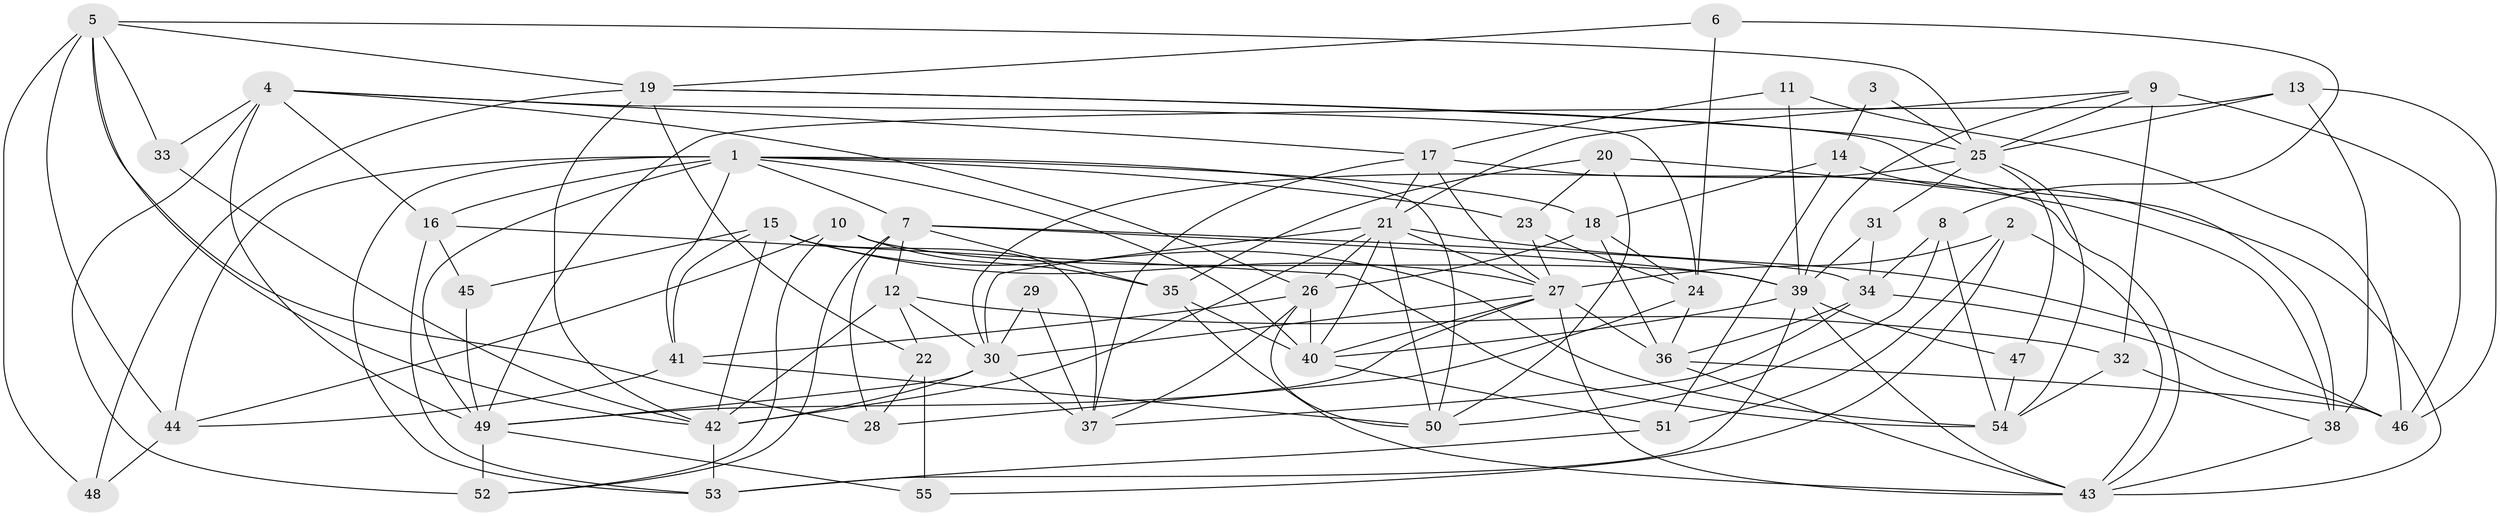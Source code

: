 // original degree distribution, {6: 0.06422018348623854, 5: 0.2018348623853211, 4: 0.30275229357798167, 8: 0.009174311926605505, 2: 0.14678899082568808, 3: 0.22935779816513763, 7: 0.03669724770642202, 9: 0.009174311926605505}
// Generated by graph-tools (version 1.1) at 2025/02/03/09/25 03:02:08]
// undirected, 55 vertices, 148 edges
graph export_dot {
graph [start="1"]
  node [color=gray90,style=filled];
  1;
  2;
  3;
  4;
  5;
  6;
  7;
  8;
  9;
  10;
  11;
  12;
  13;
  14;
  15;
  16;
  17;
  18;
  19;
  20;
  21;
  22;
  23;
  24;
  25;
  26;
  27;
  28;
  29;
  30;
  31;
  32;
  33;
  34;
  35;
  36;
  37;
  38;
  39;
  40;
  41;
  42;
  43;
  44;
  45;
  46;
  47;
  48;
  49;
  50;
  51;
  52;
  53;
  54;
  55;
  1 -- 7 [weight=1.0];
  1 -- 16 [weight=1.0];
  1 -- 18 [weight=1.0];
  1 -- 23 [weight=1.0];
  1 -- 40 [weight=1.0];
  1 -- 41 [weight=1.0];
  1 -- 44 [weight=1.0];
  1 -- 49 [weight=1.0];
  1 -- 50 [weight=1.0];
  1 -- 53 [weight=2.0];
  2 -- 27 [weight=1.0];
  2 -- 43 [weight=1.0];
  2 -- 51 [weight=1.0];
  2 -- 55 [weight=1.0];
  3 -- 14 [weight=1.0];
  3 -- 25 [weight=1.0];
  4 -- 16 [weight=1.0];
  4 -- 17 [weight=1.0];
  4 -- 24 [weight=1.0];
  4 -- 26 [weight=1.0];
  4 -- 33 [weight=1.0];
  4 -- 49 [weight=1.0];
  4 -- 52 [weight=2.0];
  5 -- 19 [weight=1.0];
  5 -- 25 [weight=1.0];
  5 -- 28 [weight=1.0];
  5 -- 33 [weight=1.0];
  5 -- 42 [weight=1.0];
  5 -- 44 [weight=2.0];
  5 -- 48 [weight=1.0];
  6 -- 8 [weight=1.0];
  6 -- 19 [weight=1.0];
  6 -- 24 [weight=1.0];
  7 -- 12 [weight=1.0];
  7 -- 28 [weight=1.0];
  7 -- 34 [weight=1.0];
  7 -- 35 [weight=1.0];
  7 -- 39 [weight=1.0];
  7 -- 52 [weight=1.0];
  8 -- 34 [weight=1.0];
  8 -- 50 [weight=1.0];
  8 -- 54 [weight=1.0];
  9 -- 21 [weight=2.0];
  9 -- 25 [weight=1.0];
  9 -- 32 [weight=2.0];
  9 -- 39 [weight=1.0];
  9 -- 46 [weight=2.0];
  10 -- 35 [weight=1.0];
  10 -- 39 [weight=1.0];
  10 -- 44 [weight=1.0];
  10 -- 52 [weight=1.0];
  11 -- 17 [weight=1.0];
  11 -- 39 [weight=1.0];
  11 -- 46 [weight=1.0];
  12 -- 22 [weight=1.0];
  12 -- 30 [weight=1.0];
  12 -- 32 [weight=2.0];
  12 -- 42 [weight=1.0];
  13 -- 25 [weight=1.0];
  13 -- 38 [weight=1.0];
  13 -- 46 [weight=1.0];
  13 -- 49 [weight=1.0];
  14 -- 18 [weight=1.0];
  14 -- 43 [weight=1.0];
  14 -- 51 [weight=1.0];
  15 -- 27 [weight=1.0];
  15 -- 37 [weight=1.0];
  15 -- 41 [weight=1.0];
  15 -- 42 [weight=1.0];
  15 -- 45 [weight=1.0];
  15 -- 54 [weight=1.0];
  16 -- 45 [weight=1.0];
  16 -- 53 [weight=1.0];
  16 -- 54 [weight=1.0];
  17 -- 21 [weight=1.0];
  17 -- 27 [weight=1.0];
  17 -- 37 [weight=1.0];
  17 -- 43 [weight=1.0];
  18 -- 24 [weight=1.0];
  18 -- 26 [weight=1.0];
  18 -- 36 [weight=2.0];
  19 -- 22 [weight=2.0];
  19 -- 25 [weight=1.0];
  19 -- 38 [weight=1.0];
  19 -- 42 [weight=1.0];
  19 -- 48 [weight=1.0];
  20 -- 23 [weight=1.0];
  20 -- 35 [weight=1.0];
  20 -- 38 [weight=1.0];
  20 -- 50 [weight=1.0];
  21 -- 26 [weight=1.0];
  21 -- 27 [weight=1.0];
  21 -- 30 [weight=1.0];
  21 -- 40 [weight=1.0];
  21 -- 42 [weight=1.0];
  21 -- 46 [weight=1.0];
  21 -- 50 [weight=1.0];
  22 -- 28 [weight=1.0];
  22 -- 55 [weight=1.0];
  23 -- 24 [weight=1.0];
  23 -- 27 [weight=1.0];
  24 -- 28 [weight=1.0];
  24 -- 36 [weight=1.0];
  25 -- 30 [weight=1.0];
  25 -- 31 [weight=1.0];
  25 -- 47 [weight=1.0];
  25 -- 54 [weight=1.0];
  26 -- 37 [weight=1.0];
  26 -- 40 [weight=1.0];
  26 -- 41 [weight=1.0];
  26 -- 50 [weight=1.0];
  27 -- 30 [weight=1.0];
  27 -- 36 [weight=1.0];
  27 -- 40 [weight=2.0];
  27 -- 43 [weight=1.0];
  27 -- 49 [weight=1.0];
  29 -- 30 [weight=1.0];
  29 -- 37 [weight=1.0];
  30 -- 37 [weight=1.0];
  30 -- 42 [weight=1.0];
  30 -- 49 [weight=1.0];
  31 -- 34 [weight=1.0];
  31 -- 39 [weight=1.0];
  32 -- 38 [weight=1.0];
  32 -- 54 [weight=1.0];
  33 -- 42 [weight=1.0];
  34 -- 36 [weight=1.0];
  34 -- 37 [weight=1.0];
  34 -- 46 [weight=1.0];
  35 -- 40 [weight=1.0];
  35 -- 43 [weight=1.0];
  36 -- 43 [weight=1.0];
  36 -- 46 [weight=1.0];
  38 -- 43 [weight=1.0];
  39 -- 40 [weight=1.0];
  39 -- 43 [weight=1.0];
  39 -- 47 [weight=2.0];
  39 -- 53 [weight=2.0];
  40 -- 51 [weight=1.0];
  41 -- 44 [weight=1.0];
  41 -- 50 [weight=1.0];
  42 -- 53 [weight=1.0];
  44 -- 48 [weight=1.0];
  45 -- 49 [weight=1.0];
  47 -- 54 [weight=1.0];
  49 -- 52 [weight=1.0];
  49 -- 55 [weight=1.0];
  51 -- 53 [weight=1.0];
}
